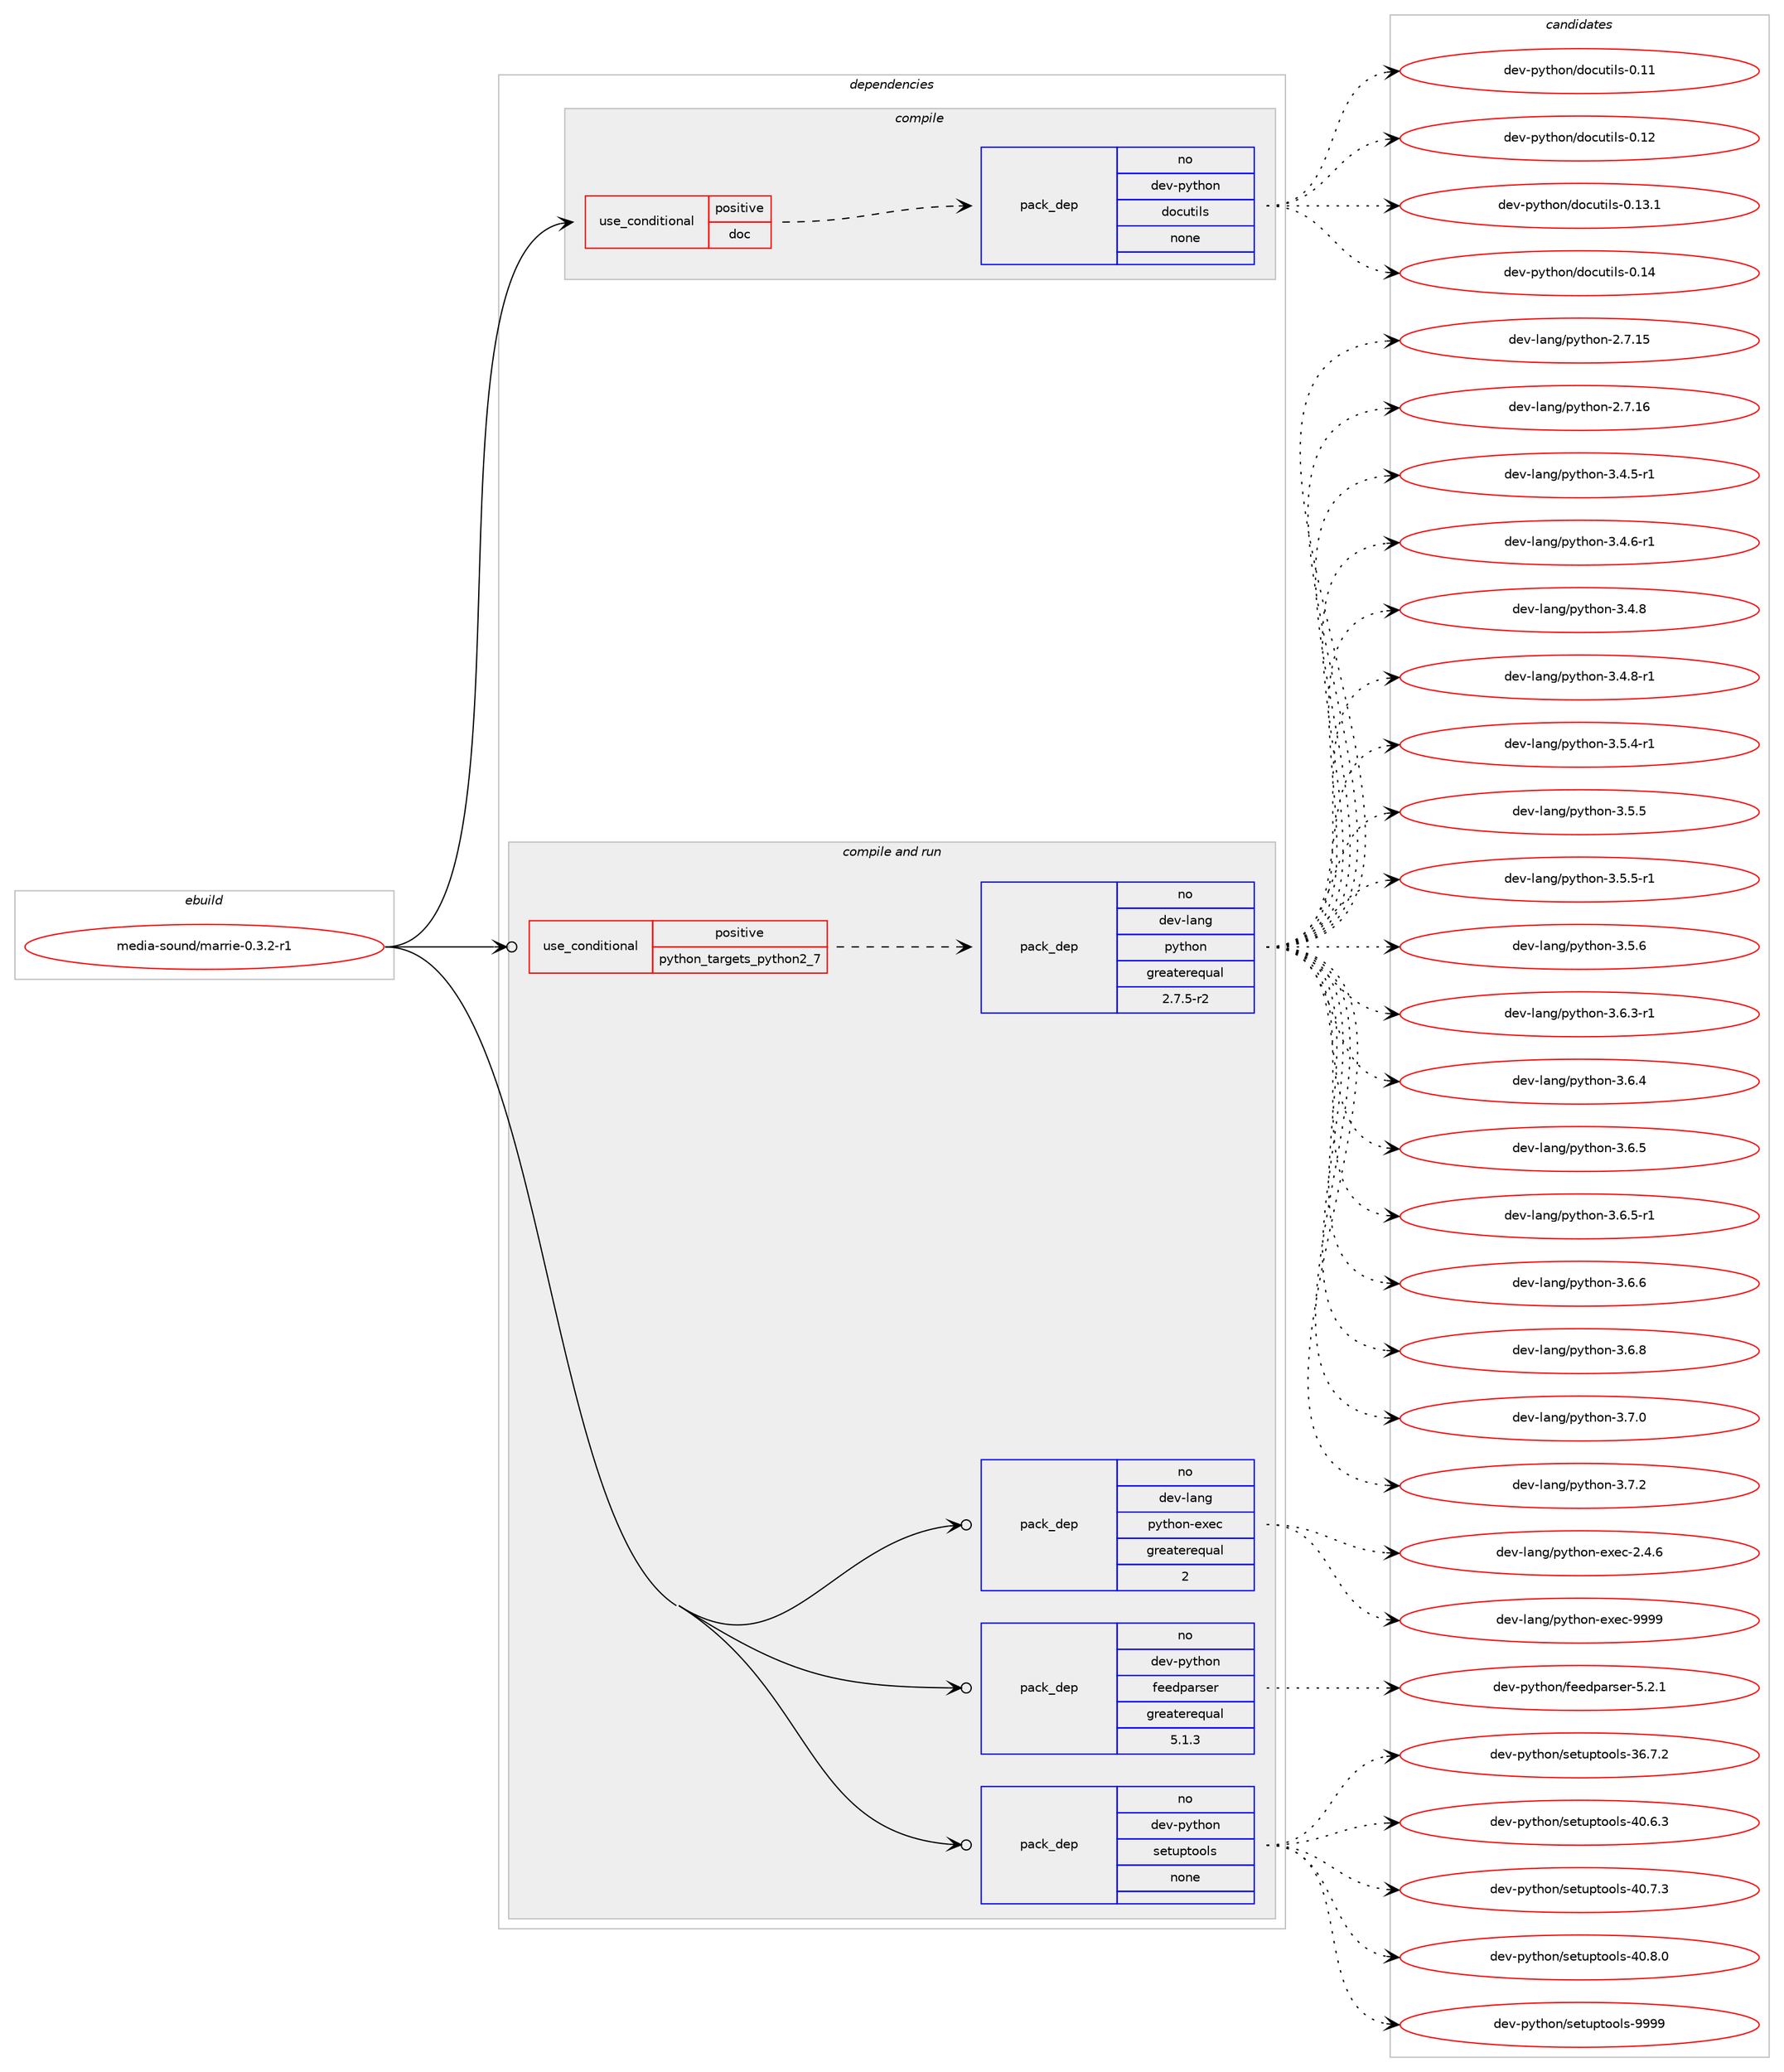 digraph prolog {

# *************
# Graph options
# *************

newrank=true;
concentrate=true;
compound=true;
graph [rankdir=LR,fontname=Helvetica,fontsize=10,ranksep=1.5];#, ranksep=2.5, nodesep=0.2];
edge  [arrowhead=vee];
node  [fontname=Helvetica,fontsize=10];

# **********
# The ebuild
# **********

subgraph cluster_leftcol {
color=gray;
rank=same;
label=<<i>ebuild</i>>;
id [label="media-sound/marrie-0.3.2-r1", color=red, width=4, href="../media-sound/marrie-0.3.2-r1.svg"];
}

# ****************
# The dependencies
# ****************

subgraph cluster_midcol {
color=gray;
label=<<i>dependencies</i>>;
subgraph cluster_compile {
fillcolor="#eeeeee";
style=filled;
label=<<i>compile</i>>;
subgraph cond437444 {
dependency1627426 [label=<<TABLE BORDER="0" CELLBORDER="1" CELLSPACING="0" CELLPADDING="4"><TR><TD ROWSPAN="3" CELLPADDING="10">use_conditional</TD></TR><TR><TD>positive</TD></TR><TR><TD>doc</TD></TR></TABLE>>, shape=none, color=red];
subgraph pack1163706 {
dependency1627427 [label=<<TABLE BORDER="0" CELLBORDER="1" CELLSPACING="0" CELLPADDING="4" WIDTH="220"><TR><TD ROWSPAN="6" CELLPADDING="30">pack_dep</TD></TR><TR><TD WIDTH="110">no</TD></TR><TR><TD>dev-python</TD></TR><TR><TD>docutils</TD></TR><TR><TD>none</TD></TR><TR><TD></TD></TR></TABLE>>, shape=none, color=blue];
}
dependency1627426:e -> dependency1627427:w [weight=20,style="dashed",arrowhead="vee"];
}
id:e -> dependency1627426:w [weight=20,style="solid",arrowhead="vee"];
}
subgraph cluster_compileandrun {
fillcolor="#eeeeee";
style=filled;
label=<<i>compile and run</i>>;
subgraph cond437445 {
dependency1627428 [label=<<TABLE BORDER="0" CELLBORDER="1" CELLSPACING="0" CELLPADDING="4"><TR><TD ROWSPAN="3" CELLPADDING="10">use_conditional</TD></TR><TR><TD>positive</TD></TR><TR><TD>python_targets_python2_7</TD></TR></TABLE>>, shape=none, color=red];
subgraph pack1163707 {
dependency1627429 [label=<<TABLE BORDER="0" CELLBORDER="1" CELLSPACING="0" CELLPADDING="4" WIDTH="220"><TR><TD ROWSPAN="6" CELLPADDING="30">pack_dep</TD></TR><TR><TD WIDTH="110">no</TD></TR><TR><TD>dev-lang</TD></TR><TR><TD>python</TD></TR><TR><TD>greaterequal</TD></TR><TR><TD>2.7.5-r2</TD></TR></TABLE>>, shape=none, color=blue];
}
dependency1627428:e -> dependency1627429:w [weight=20,style="dashed",arrowhead="vee"];
}
id:e -> dependency1627428:w [weight=20,style="solid",arrowhead="odotvee"];
subgraph pack1163708 {
dependency1627430 [label=<<TABLE BORDER="0" CELLBORDER="1" CELLSPACING="0" CELLPADDING="4" WIDTH="220"><TR><TD ROWSPAN="6" CELLPADDING="30">pack_dep</TD></TR><TR><TD WIDTH="110">no</TD></TR><TR><TD>dev-lang</TD></TR><TR><TD>python-exec</TD></TR><TR><TD>greaterequal</TD></TR><TR><TD>2</TD></TR></TABLE>>, shape=none, color=blue];
}
id:e -> dependency1627430:w [weight=20,style="solid",arrowhead="odotvee"];
subgraph pack1163709 {
dependency1627431 [label=<<TABLE BORDER="0" CELLBORDER="1" CELLSPACING="0" CELLPADDING="4" WIDTH="220"><TR><TD ROWSPAN="6" CELLPADDING="30">pack_dep</TD></TR><TR><TD WIDTH="110">no</TD></TR><TR><TD>dev-python</TD></TR><TR><TD>feedparser</TD></TR><TR><TD>greaterequal</TD></TR><TR><TD>5.1.3</TD></TR></TABLE>>, shape=none, color=blue];
}
id:e -> dependency1627431:w [weight=20,style="solid",arrowhead="odotvee"];
subgraph pack1163710 {
dependency1627432 [label=<<TABLE BORDER="0" CELLBORDER="1" CELLSPACING="0" CELLPADDING="4" WIDTH="220"><TR><TD ROWSPAN="6" CELLPADDING="30">pack_dep</TD></TR><TR><TD WIDTH="110">no</TD></TR><TR><TD>dev-python</TD></TR><TR><TD>setuptools</TD></TR><TR><TD>none</TD></TR><TR><TD></TD></TR></TABLE>>, shape=none, color=blue];
}
id:e -> dependency1627432:w [weight=20,style="solid",arrowhead="odotvee"];
}
subgraph cluster_run {
fillcolor="#eeeeee";
style=filled;
label=<<i>run</i>>;
}
}

# **************
# The candidates
# **************

subgraph cluster_choices {
rank=same;
color=gray;
label=<<i>candidates</i>>;

subgraph choice1163706 {
color=black;
nodesep=1;
choice1001011184511212111610411111047100111991171161051081154548464949 [label="dev-python/docutils-0.11", color=red, width=4,href="../dev-python/docutils-0.11.svg"];
choice1001011184511212111610411111047100111991171161051081154548464950 [label="dev-python/docutils-0.12", color=red, width=4,href="../dev-python/docutils-0.12.svg"];
choice10010111845112121116104111110471001119911711610510811545484649514649 [label="dev-python/docutils-0.13.1", color=red, width=4,href="../dev-python/docutils-0.13.1.svg"];
choice1001011184511212111610411111047100111991171161051081154548464952 [label="dev-python/docutils-0.14", color=red, width=4,href="../dev-python/docutils-0.14.svg"];
dependency1627427:e -> choice1001011184511212111610411111047100111991171161051081154548464949:w [style=dotted,weight="100"];
dependency1627427:e -> choice1001011184511212111610411111047100111991171161051081154548464950:w [style=dotted,weight="100"];
dependency1627427:e -> choice10010111845112121116104111110471001119911711610510811545484649514649:w [style=dotted,weight="100"];
dependency1627427:e -> choice1001011184511212111610411111047100111991171161051081154548464952:w [style=dotted,weight="100"];
}
subgraph choice1163707 {
color=black;
nodesep=1;
choice10010111845108971101034711212111610411111045504655464953 [label="dev-lang/python-2.7.15", color=red, width=4,href="../dev-lang/python-2.7.15.svg"];
choice10010111845108971101034711212111610411111045504655464954 [label="dev-lang/python-2.7.16", color=red, width=4,href="../dev-lang/python-2.7.16.svg"];
choice1001011184510897110103471121211161041111104551465246534511449 [label="dev-lang/python-3.4.5-r1", color=red, width=4,href="../dev-lang/python-3.4.5-r1.svg"];
choice1001011184510897110103471121211161041111104551465246544511449 [label="dev-lang/python-3.4.6-r1", color=red, width=4,href="../dev-lang/python-3.4.6-r1.svg"];
choice100101118451089711010347112121116104111110455146524656 [label="dev-lang/python-3.4.8", color=red, width=4,href="../dev-lang/python-3.4.8.svg"];
choice1001011184510897110103471121211161041111104551465246564511449 [label="dev-lang/python-3.4.8-r1", color=red, width=4,href="../dev-lang/python-3.4.8-r1.svg"];
choice1001011184510897110103471121211161041111104551465346524511449 [label="dev-lang/python-3.5.4-r1", color=red, width=4,href="../dev-lang/python-3.5.4-r1.svg"];
choice100101118451089711010347112121116104111110455146534653 [label="dev-lang/python-3.5.5", color=red, width=4,href="../dev-lang/python-3.5.5.svg"];
choice1001011184510897110103471121211161041111104551465346534511449 [label="dev-lang/python-3.5.5-r1", color=red, width=4,href="../dev-lang/python-3.5.5-r1.svg"];
choice100101118451089711010347112121116104111110455146534654 [label="dev-lang/python-3.5.6", color=red, width=4,href="../dev-lang/python-3.5.6.svg"];
choice1001011184510897110103471121211161041111104551465446514511449 [label="dev-lang/python-3.6.3-r1", color=red, width=4,href="../dev-lang/python-3.6.3-r1.svg"];
choice100101118451089711010347112121116104111110455146544652 [label="dev-lang/python-3.6.4", color=red, width=4,href="../dev-lang/python-3.6.4.svg"];
choice100101118451089711010347112121116104111110455146544653 [label="dev-lang/python-3.6.5", color=red, width=4,href="../dev-lang/python-3.6.5.svg"];
choice1001011184510897110103471121211161041111104551465446534511449 [label="dev-lang/python-3.6.5-r1", color=red, width=4,href="../dev-lang/python-3.6.5-r1.svg"];
choice100101118451089711010347112121116104111110455146544654 [label="dev-lang/python-3.6.6", color=red, width=4,href="../dev-lang/python-3.6.6.svg"];
choice100101118451089711010347112121116104111110455146544656 [label="dev-lang/python-3.6.8", color=red, width=4,href="../dev-lang/python-3.6.8.svg"];
choice100101118451089711010347112121116104111110455146554648 [label="dev-lang/python-3.7.0", color=red, width=4,href="../dev-lang/python-3.7.0.svg"];
choice100101118451089711010347112121116104111110455146554650 [label="dev-lang/python-3.7.2", color=red, width=4,href="../dev-lang/python-3.7.2.svg"];
dependency1627429:e -> choice10010111845108971101034711212111610411111045504655464953:w [style=dotted,weight="100"];
dependency1627429:e -> choice10010111845108971101034711212111610411111045504655464954:w [style=dotted,weight="100"];
dependency1627429:e -> choice1001011184510897110103471121211161041111104551465246534511449:w [style=dotted,weight="100"];
dependency1627429:e -> choice1001011184510897110103471121211161041111104551465246544511449:w [style=dotted,weight="100"];
dependency1627429:e -> choice100101118451089711010347112121116104111110455146524656:w [style=dotted,weight="100"];
dependency1627429:e -> choice1001011184510897110103471121211161041111104551465246564511449:w [style=dotted,weight="100"];
dependency1627429:e -> choice1001011184510897110103471121211161041111104551465346524511449:w [style=dotted,weight="100"];
dependency1627429:e -> choice100101118451089711010347112121116104111110455146534653:w [style=dotted,weight="100"];
dependency1627429:e -> choice1001011184510897110103471121211161041111104551465346534511449:w [style=dotted,weight="100"];
dependency1627429:e -> choice100101118451089711010347112121116104111110455146534654:w [style=dotted,weight="100"];
dependency1627429:e -> choice1001011184510897110103471121211161041111104551465446514511449:w [style=dotted,weight="100"];
dependency1627429:e -> choice100101118451089711010347112121116104111110455146544652:w [style=dotted,weight="100"];
dependency1627429:e -> choice100101118451089711010347112121116104111110455146544653:w [style=dotted,weight="100"];
dependency1627429:e -> choice1001011184510897110103471121211161041111104551465446534511449:w [style=dotted,weight="100"];
dependency1627429:e -> choice100101118451089711010347112121116104111110455146544654:w [style=dotted,weight="100"];
dependency1627429:e -> choice100101118451089711010347112121116104111110455146544656:w [style=dotted,weight="100"];
dependency1627429:e -> choice100101118451089711010347112121116104111110455146554648:w [style=dotted,weight="100"];
dependency1627429:e -> choice100101118451089711010347112121116104111110455146554650:w [style=dotted,weight="100"];
}
subgraph choice1163708 {
color=black;
nodesep=1;
choice1001011184510897110103471121211161041111104510112010199455046524654 [label="dev-lang/python-exec-2.4.6", color=red, width=4,href="../dev-lang/python-exec-2.4.6.svg"];
choice10010111845108971101034711212111610411111045101120101994557575757 [label="dev-lang/python-exec-9999", color=red, width=4,href="../dev-lang/python-exec-9999.svg"];
dependency1627430:e -> choice1001011184510897110103471121211161041111104510112010199455046524654:w [style=dotted,weight="100"];
dependency1627430:e -> choice10010111845108971101034711212111610411111045101120101994557575757:w [style=dotted,weight="100"];
}
subgraph choice1163709 {
color=black;
nodesep=1;
choice100101118451121211161041111104710210110110011297114115101114455346504649 [label="dev-python/feedparser-5.2.1", color=red, width=4,href="../dev-python/feedparser-5.2.1.svg"];
dependency1627431:e -> choice100101118451121211161041111104710210110110011297114115101114455346504649:w [style=dotted,weight="100"];
}
subgraph choice1163710 {
color=black;
nodesep=1;
choice100101118451121211161041111104711510111611711211611111110811545515446554650 [label="dev-python/setuptools-36.7.2", color=red, width=4,href="../dev-python/setuptools-36.7.2.svg"];
choice100101118451121211161041111104711510111611711211611111110811545524846544651 [label="dev-python/setuptools-40.6.3", color=red, width=4,href="../dev-python/setuptools-40.6.3.svg"];
choice100101118451121211161041111104711510111611711211611111110811545524846554651 [label="dev-python/setuptools-40.7.3", color=red, width=4,href="../dev-python/setuptools-40.7.3.svg"];
choice100101118451121211161041111104711510111611711211611111110811545524846564648 [label="dev-python/setuptools-40.8.0", color=red, width=4,href="../dev-python/setuptools-40.8.0.svg"];
choice10010111845112121116104111110471151011161171121161111111081154557575757 [label="dev-python/setuptools-9999", color=red, width=4,href="../dev-python/setuptools-9999.svg"];
dependency1627432:e -> choice100101118451121211161041111104711510111611711211611111110811545515446554650:w [style=dotted,weight="100"];
dependency1627432:e -> choice100101118451121211161041111104711510111611711211611111110811545524846544651:w [style=dotted,weight="100"];
dependency1627432:e -> choice100101118451121211161041111104711510111611711211611111110811545524846554651:w [style=dotted,weight="100"];
dependency1627432:e -> choice100101118451121211161041111104711510111611711211611111110811545524846564648:w [style=dotted,weight="100"];
dependency1627432:e -> choice10010111845112121116104111110471151011161171121161111111081154557575757:w [style=dotted,weight="100"];
}
}

}
